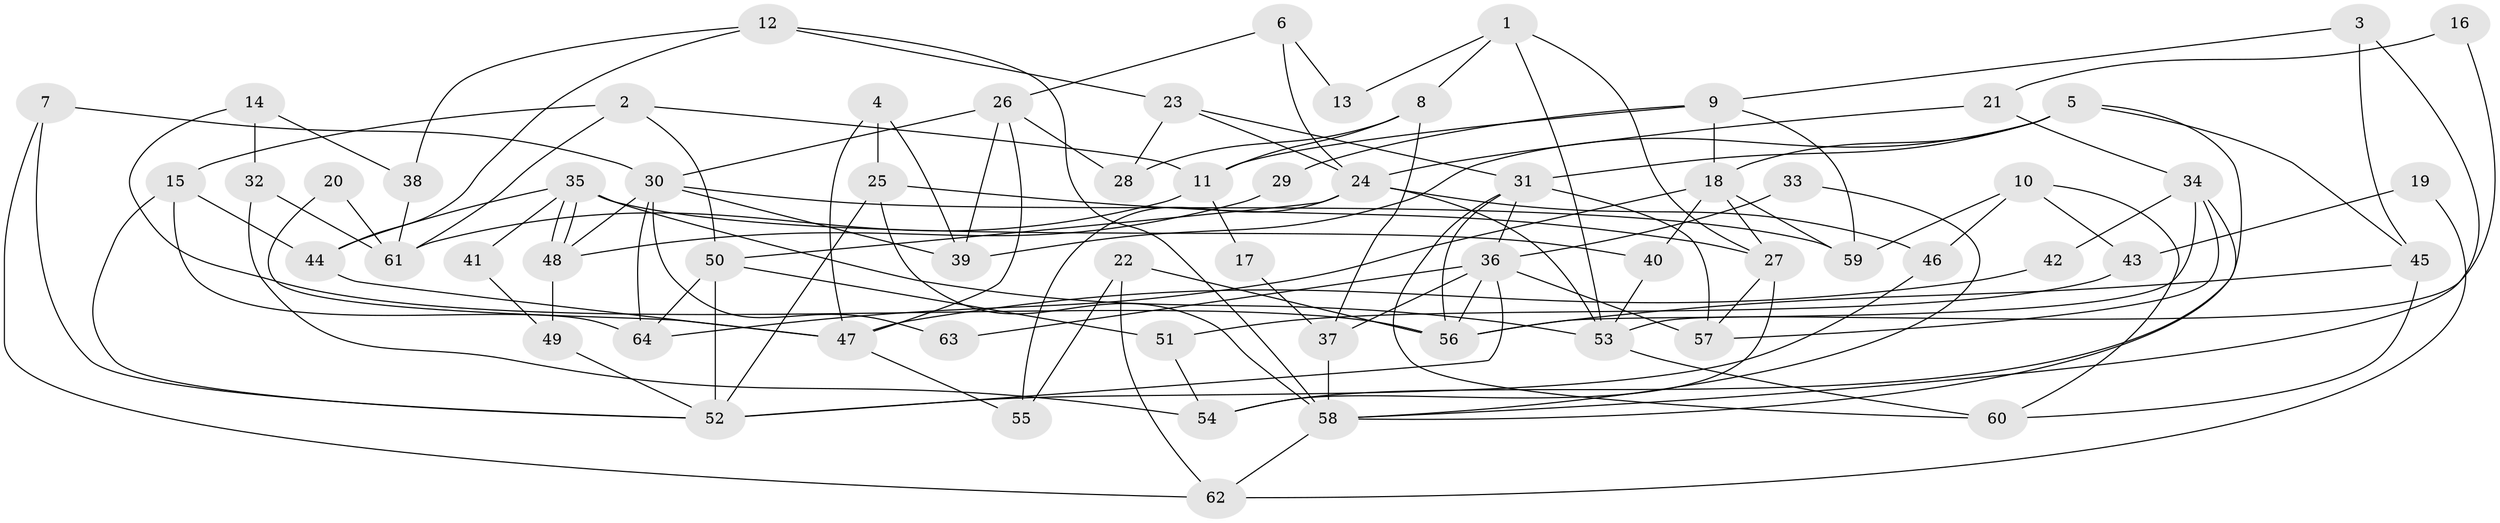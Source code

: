 // coarse degree distribution, {4: 0.1, 5: 0.15, 7: 0.1, 6: 0.2, 2: 0.15, 3: 0.175, 8: 0.025, 10: 0.025, 9: 0.075}
// Generated by graph-tools (version 1.1) at 2025/52/02/27/25 19:52:01]
// undirected, 64 vertices, 128 edges
graph export_dot {
graph [start="1"]
  node [color=gray90,style=filled];
  1;
  2;
  3;
  4;
  5;
  6;
  7;
  8;
  9;
  10;
  11;
  12;
  13;
  14;
  15;
  16;
  17;
  18;
  19;
  20;
  21;
  22;
  23;
  24;
  25;
  26;
  27;
  28;
  29;
  30;
  31;
  32;
  33;
  34;
  35;
  36;
  37;
  38;
  39;
  40;
  41;
  42;
  43;
  44;
  45;
  46;
  47;
  48;
  49;
  50;
  51;
  52;
  53;
  54;
  55;
  56;
  57;
  58;
  59;
  60;
  61;
  62;
  63;
  64;
  1 -- 27;
  1 -- 53;
  1 -- 8;
  1 -- 13;
  2 -- 15;
  2 -- 50;
  2 -- 11;
  2 -- 61;
  3 -- 45;
  3 -- 9;
  3 -- 58;
  4 -- 25;
  4 -- 47;
  4 -- 39;
  5 -- 45;
  5 -- 18;
  5 -- 31;
  5 -- 39;
  5 -- 54;
  6 -- 24;
  6 -- 26;
  6 -- 13;
  7 -- 30;
  7 -- 62;
  7 -- 52;
  8 -- 28;
  8 -- 11;
  8 -- 37;
  9 -- 59;
  9 -- 11;
  9 -- 18;
  9 -- 29;
  10 -- 46;
  10 -- 60;
  10 -- 43;
  10 -- 59;
  11 -- 17;
  11 -- 61;
  12 -- 38;
  12 -- 58;
  12 -- 23;
  12 -- 44;
  14 -- 32;
  14 -- 56;
  14 -- 38;
  15 -- 52;
  15 -- 64;
  15 -- 44;
  16 -- 21;
  16 -- 53;
  17 -- 37;
  18 -- 64;
  18 -- 27;
  18 -- 40;
  18 -- 59;
  19 -- 62;
  19 -- 43;
  20 -- 61;
  20 -- 47;
  21 -- 34;
  21 -- 24;
  22 -- 56;
  22 -- 55;
  22 -- 62;
  23 -- 31;
  23 -- 24;
  23 -- 28;
  24 -- 53;
  24 -- 46;
  24 -- 50;
  24 -- 55;
  25 -- 58;
  25 -- 52;
  25 -- 27;
  26 -- 30;
  26 -- 39;
  26 -- 28;
  26 -- 47;
  27 -- 54;
  27 -- 57;
  29 -- 48;
  30 -- 59;
  30 -- 39;
  30 -- 48;
  30 -- 63;
  30 -- 64;
  31 -- 57;
  31 -- 36;
  31 -- 56;
  31 -- 60;
  32 -- 61;
  32 -- 54;
  33 -- 36;
  33 -- 58;
  34 -- 57;
  34 -- 58;
  34 -- 42;
  34 -- 56;
  35 -- 44;
  35 -- 48;
  35 -- 48;
  35 -- 40;
  35 -- 41;
  35 -- 53;
  36 -- 56;
  36 -- 37;
  36 -- 52;
  36 -- 57;
  36 -- 63;
  37 -- 58;
  38 -- 61;
  40 -- 53;
  41 -- 49;
  42 -- 47;
  43 -- 51;
  44 -- 47;
  45 -- 60;
  45 -- 56;
  46 -- 52;
  47 -- 55;
  48 -- 49;
  49 -- 52;
  50 -- 52;
  50 -- 51;
  50 -- 64;
  51 -- 54;
  53 -- 60;
  58 -- 62;
}
